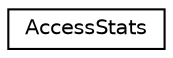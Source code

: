digraph "Graphical Class Hierarchy"
{
 // LATEX_PDF_SIZE
  edge [fontname="Helvetica",fontsize="10",labelfontname="Helvetica",labelfontsize="10"];
  node [fontname="Helvetica",fontsize="10",shape=record];
  rankdir="LR";
  Node0 [label="AccessStats",height=0.2,width=0.4,color="black", fillcolor="white", style="filled",URL="$structAccessStats.html",tooltip="Access stats (accesses and hops) for a (multicast, scatter) tuple."];
}
